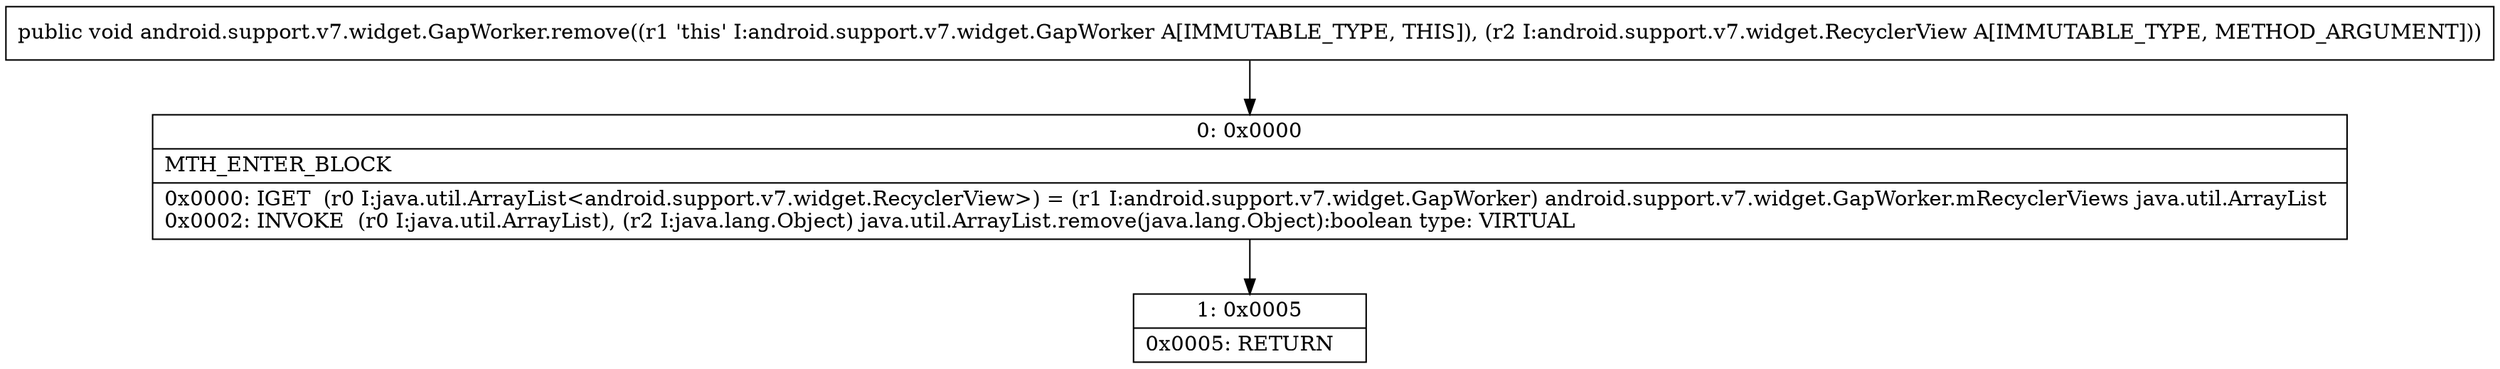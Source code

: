 digraph "CFG forandroid.support.v7.widget.GapWorker.remove(Landroid\/support\/v7\/widget\/RecyclerView;)V" {
Node_0 [shape=record,label="{0\:\ 0x0000|MTH_ENTER_BLOCK\l|0x0000: IGET  (r0 I:java.util.ArrayList\<android.support.v7.widget.RecyclerView\>) = (r1 I:android.support.v7.widget.GapWorker) android.support.v7.widget.GapWorker.mRecyclerViews java.util.ArrayList \l0x0002: INVOKE  (r0 I:java.util.ArrayList), (r2 I:java.lang.Object) java.util.ArrayList.remove(java.lang.Object):boolean type: VIRTUAL \l}"];
Node_1 [shape=record,label="{1\:\ 0x0005|0x0005: RETURN   \l}"];
MethodNode[shape=record,label="{public void android.support.v7.widget.GapWorker.remove((r1 'this' I:android.support.v7.widget.GapWorker A[IMMUTABLE_TYPE, THIS]), (r2 I:android.support.v7.widget.RecyclerView A[IMMUTABLE_TYPE, METHOD_ARGUMENT])) }"];
MethodNode -> Node_0;
Node_0 -> Node_1;
}

